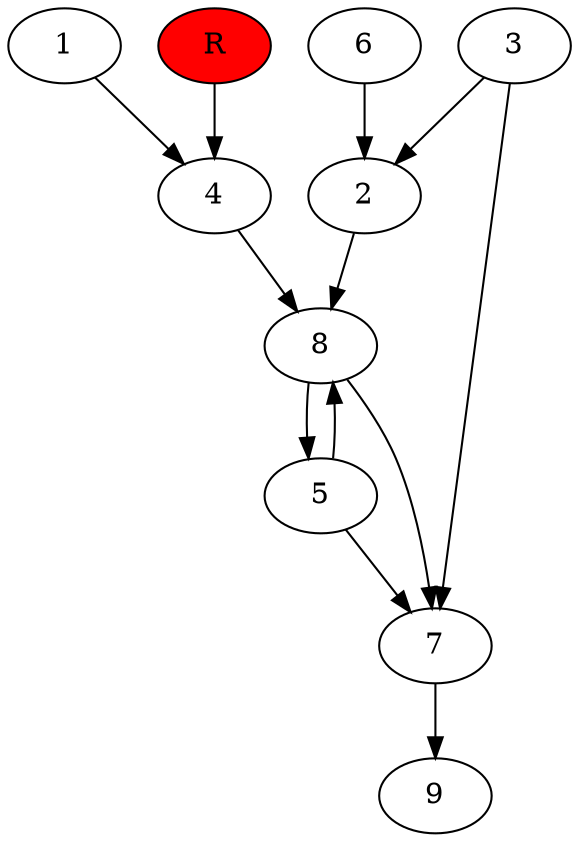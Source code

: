 digraph prb39127 {
	1
	2
	3
	4
	5
	6
	7
	8
	R [fillcolor="#ff0000" style=filled]
	1 -> 4
	2 -> 8
	3 -> 2
	3 -> 7
	4 -> 8
	5 -> 7
	5 -> 8
	6 -> 2
	7 -> 9
	8 -> 5
	8 -> 7
	R -> 4
}

